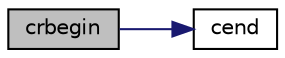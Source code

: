 digraph "crbegin"
{
 // LATEX_PDF_SIZE
  edge [fontname="Helvetica",fontsize="10",labelfontname="Helvetica",labelfontsize="10"];
  node [fontname="Helvetica",fontsize="10",shape=record];
  rankdir="LR";
  Node1 [label="crbegin",height=0.2,width=0.4,color="black", fillcolor="grey75", style="filled", fontcolor="black",tooltip="returns a const reverse iterator to the last element"];
  Node1 -> Node2 [color="midnightblue",fontsize="10",style="solid",fontname="Helvetica"];
  Node2 [label="cend",height=0.2,width=0.4,color="black", fillcolor="white", style="filled",URL="$classnlohmann_1_1basic__json.html#a9859a454bb6f50c654e280274d6a9d13",tooltip="returns a const iterator to one past the last element"];
}
